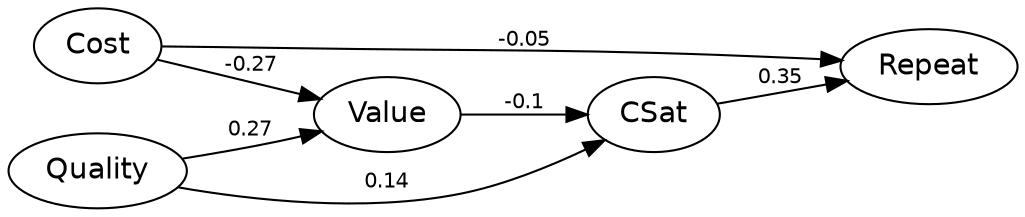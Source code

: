 digraph "satPLS.fit" {
  rankdir=LR;
  size="8,8";
  node [fontname="Helvetica" fontsize=14 shape=box];
  edge [fontname="Helvetica" fontsize=10];
  center=1;
  "Cost" [shape=ellipse]
  "Quality" [shape=ellipse]
  "Value" [shape=ellipse]
  "CSat" [shape=ellipse]
  "Repeat" [shape=ellipse]
 "Cost" -> "Value" [label="-0.27"];
  "Quality" -> "Value" [label="0.27"];
  "Quality" -> "CSat" [label="0.14"];
  "Value" -> "CSat" [label="-0.1"];
  "Cost" -> "Repeat" [label="-0.05"];
  "CSat" -> "Repeat" [label="0.35"];
}
